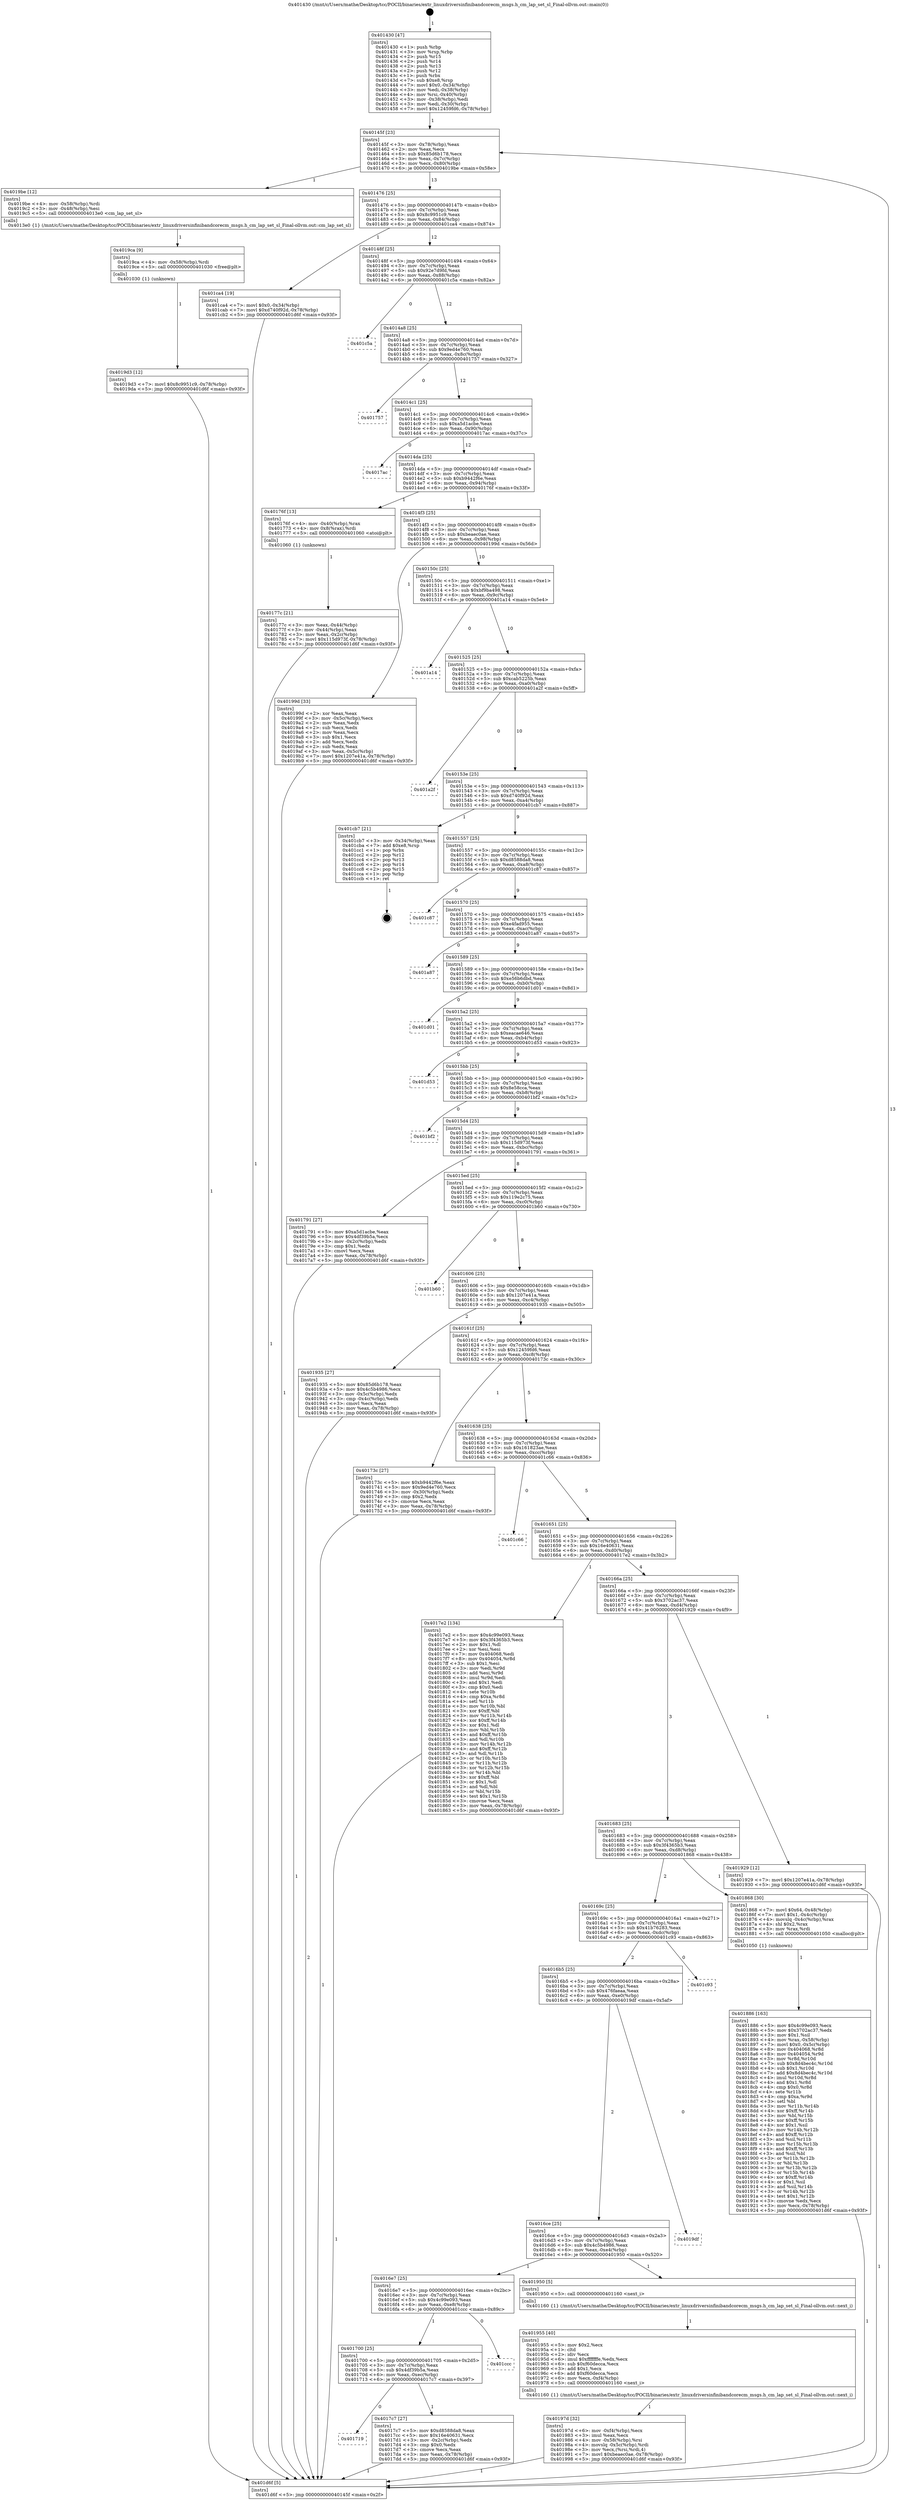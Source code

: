 digraph "0x401430" {
  label = "0x401430 (/mnt/c/Users/mathe/Desktop/tcc/POCII/binaries/extr_linuxdriversinfinibandcorecm_msgs.h_cm_lap_set_sl_Final-ollvm.out::main(0))"
  labelloc = "t"
  node[shape=record]

  Entry [label="",width=0.3,height=0.3,shape=circle,fillcolor=black,style=filled]
  "0x40145f" [label="{
     0x40145f [23]\l
     | [instrs]\l
     &nbsp;&nbsp;0x40145f \<+3\>: mov -0x78(%rbp),%eax\l
     &nbsp;&nbsp;0x401462 \<+2\>: mov %eax,%ecx\l
     &nbsp;&nbsp;0x401464 \<+6\>: sub $0x85d6b178,%ecx\l
     &nbsp;&nbsp;0x40146a \<+3\>: mov %eax,-0x7c(%rbp)\l
     &nbsp;&nbsp;0x40146d \<+3\>: mov %ecx,-0x80(%rbp)\l
     &nbsp;&nbsp;0x401470 \<+6\>: je 00000000004019be \<main+0x58e\>\l
  }"]
  "0x4019be" [label="{
     0x4019be [12]\l
     | [instrs]\l
     &nbsp;&nbsp;0x4019be \<+4\>: mov -0x58(%rbp),%rdi\l
     &nbsp;&nbsp;0x4019c2 \<+3\>: mov -0x48(%rbp),%esi\l
     &nbsp;&nbsp;0x4019c5 \<+5\>: call 00000000004013e0 \<cm_lap_set_sl\>\l
     | [calls]\l
     &nbsp;&nbsp;0x4013e0 \{1\} (/mnt/c/Users/mathe/Desktop/tcc/POCII/binaries/extr_linuxdriversinfinibandcorecm_msgs.h_cm_lap_set_sl_Final-ollvm.out::cm_lap_set_sl)\l
  }"]
  "0x401476" [label="{
     0x401476 [25]\l
     | [instrs]\l
     &nbsp;&nbsp;0x401476 \<+5\>: jmp 000000000040147b \<main+0x4b\>\l
     &nbsp;&nbsp;0x40147b \<+3\>: mov -0x7c(%rbp),%eax\l
     &nbsp;&nbsp;0x40147e \<+5\>: sub $0x8c9951c9,%eax\l
     &nbsp;&nbsp;0x401483 \<+6\>: mov %eax,-0x84(%rbp)\l
     &nbsp;&nbsp;0x401489 \<+6\>: je 0000000000401ca4 \<main+0x874\>\l
  }"]
  Exit [label="",width=0.3,height=0.3,shape=circle,fillcolor=black,style=filled,peripheries=2]
  "0x401ca4" [label="{
     0x401ca4 [19]\l
     | [instrs]\l
     &nbsp;&nbsp;0x401ca4 \<+7\>: movl $0x0,-0x34(%rbp)\l
     &nbsp;&nbsp;0x401cab \<+7\>: movl $0xd740f92d,-0x78(%rbp)\l
     &nbsp;&nbsp;0x401cb2 \<+5\>: jmp 0000000000401d6f \<main+0x93f\>\l
  }"]
  "0x40148f" [label="{
     0x40148f [25]\l
     | [instrs]\l
     &nbsp;&nbsp;0x40148f \<+5\>: jmp 0000000000401494 \<main+0x64\>\l
     &nbsp;&nbsp;0x401494 \<+3\>: mov -0x7c(%rbp),%eax\l
     &nbsp;&nbsp;0x401497 \<+5\>: sub $0x92e7d9fd,%eax\l
     &nbsp;&nbsp;0x40149c \<+6\>: mov %eax,-0x88(%rbp)\l
     &nbsp;&nbsp;0x4014a2 \<+6\>: je 0000000000401c5a \<main+0x82a\>\l
  }"]
  "0x4019d3" [label="{
     0x4019d3 [12]\l
     | [instrs]\l
     &nbsp;&nbsp;0x4019d3 \<+7\>: movl $0x8c9951c9,-0x78(%rbp)\l
     &nbsp;&nbsp;0x4019da \<+5\>: jmp 0000000000401d6f \<main+0x93f\>\l
  }"]
  "0x401c5a" [label="{
     0x401c5a\l
  }", style=dashed]
  "0x4014a8" [label="{
     0x4014a8 [25]\l
     | [instrs]\l
     &nbsp;&nbsp;0x4014a8 \<+5\>: jmp 00000000004014ad \<main+0x7d\>\l
     &nbsp;&nbsp;0x4014ad \<+3\>: mov -0x7c(%rbp),%eax\l
     &nbsp;&nbsp;0x4014b0 \<+5\>: sub $0x9ed4e760,%eax\l
     &nbsp;&nbsp;0x4014b5 \<+6\>: mov %eax,-0x8c(%rbp)\l
     &nbsp;&nbsp;0x4014bb \<+6\>: je 0000000000401757 \<main+0x327\>\l
  }"]
  "0x4019ca" [label="{
     0x4019ca [9]\l
     | [instrs]\l
     &nbsp;&nbsp;0x4019ca \<+4\>: mov -0x58(%rbp),%rdi\l
     &nbsp;&nbsp;0x4019ce \<+5\>: call 0000000000401030 \<free@plt\>\l
     | [calls]\l
     &nbsp;&nbsp;0x401030 \{1\} (unknown)\l
  }"]
  "0x401757" [label="{
     0x401757\l
  }", style=dashed]
  "0x4014c1" [label="{
     0x4014c1 [25]\l
     | [instrs]\l
     &nbsp;&nbsp;0x4014c1 \<+5\>: jmp 00000000004014c6 \<main+0x96\>\l
     &nbsp;&nbsp;0x4014c6 \<+3\>: mov -0x7c(%rbp),%eax\l
     &nbsp;&nbsp;0x4014c9 \<+5\>: sub $0xa5d1acbe,%eax\l
     &nbsp;&nbsp;0x4014ce \<+6\>: mov %eax,-0x90(%rbp)\l
     &nbsp;&nbsp;0x4014d4 \<+6\>: je 00000000004017ac \<main+0x37c\>\l
  }"]
  "0x40197d" [label="{
     0x40197d [32]\l
     | [instrs]\l
     &nbsp;&nbsp;0x40197d \<+6\>: mov -0xf4(%rbp),%ecx\l
     &nbsp;&nbsp;0x401983 \<+3\>: imul %eax,%ecx\l
     &nbsp;&nbsp;0x401986 \<+4\>: mov -0x58(%rbp),%rsi\l
     &nbsp;&nbsp;0x40198a \<+4\>: movslq -0x5c(%rbp),%rdi\l
     &nbsp;&nbsp;0x40198e \<+3\>: mov %ecx,(%rsi,%rdi,4)\l
     &nbsp;&nbsp;0x401991 \<+7\>: movl $0xbeaec0ae,-0x78(%rbp)\l
     &nbsp;&nbsp;0x401998 \<+5\>: jmp 0000000000401d6f \<main+0x93f\>\l
  }"]
  "0x4017ac" [label="{
     0x4017ac\l
  }", style=dashed]
  "0x4014da" [label="{
     0x4014da [25]\l
     | [instrs]\l
     &nbsp;&nbsp;0x4014da \<+5\>: jmp 00000000004014df \<main+0xaf\>\l
     &nbsp;&nbsp;0x4014df \<+3\>: mov -0x7c(%rbp),%eax\l
     &nbsp;&nbsp;0x4014e2 \<+5\>: sub $0xb9442f6e,%eax\l
     &nbsp;&nbsp;0x4014e7 \<+6\>: mov %eax,-0x94(%rbp)\l
     &nbsp;&nbsp;0x4014ed \<+6\>: je 000000000040176f \<main+0x33f\>\l
  }"]
  "0x401955" [label="{
     0x401955 [40]\l
     | [instrs]\l
     &nbsp;&nbsp;0x401955 \<+5\>: mov $0x2,%ecx\l
     &nbsp;&nbsp;0x40195a \<+1\>: cltd\l
     &nbsp;&nbsp;0x40195b \<+2\>: idiv %ecx\l
     &nbsp;&nbsp;0x40195d \<+6\>: imul $0xfffffffe,%edx,%ecx\l
     &nbsp;&nbsp;0x401963 \<+6\>: sub $0xf60decca,%ecx\l
     &nbsp;&nbsp;0x401969 \<+3\>: add $0x1,%ecx\l
     &nbsp;&nbsp;0x40196c \<+6\>: add $0xf60decca,%ecx\l
     &nbsp;&nbsp;0x401972 \<+6\>: mov %ecx,-0xf4(%rbp)\l
     &nbsp;&nbsp;0x401978 \<+5\>: call 0000000000401160 \<next_i\>\l
     | [calls]\l
     &nbsp;&nbsp;0x401160 \{1\} (/mnt/c/Users/mathe/Desktop/tcc/POCII/binaries/extr_linuxdriversinfinibandcorecm_msgs.h_cm_lap_set_sl_Final-ollvm.out::next_i)\l
  }"]
  "0x40176f" [label="{
     0x40176f [13]\l
     | [instrs]\l
     &nbsp;&nbsp;0x40176f \<+4\>: mov -0x40(%rbp),%rax\l
     &nbsp;&nbsp;0x401773 \<+4\>: mov 0x8(%rax),%rdi\l
     &nbsp;&nbsp;0x401777 \<+5\>: call 0000000000401060 \<atoi@plt\>\l
     | [calls]\l
     &nbsp;&nbsp;0x401060 \{1\} (unknown)\l
  }"]
  "0x4014f3" [label="{
     0x4014f3 [25]\l
     | [instrs]\l
     &nbsp;&nbsp;0x4014f3 \<+5\>: jmp 00000000004014f8 \<main+0xc8\>\l
     &nbsp;&nbsp;0x4014f8 \<+3\>: mov -0x7c(%rbp),%eax\l
     &nbsp;&nbsp;0x4014fb \<+5\>: sub $0xbeaec0ae,%eax\l
     &nbsp;&nbsp;0x401500 \<+6\>: mov %eax,-0x98(%rbp)\l
     &nbsp;&nbsp;0x401506 \<+6\>: je 000000000040199d \<main+0x56d\>\l
  }"]
  "0x401886" [label="{
     0x401886 [163]\l
     | [instrs]\l
     &nbsp;&nbsp;0x401886 \<+5\>: mov $0x4c99e093,%ecx\l
     &nbsp;&nbsp;0x40188b \<+5\>: mov $0x3702ac37,%edx\l
     &nbsp;&nbsp;0x401890 \<+3\>: mov $0x1,%sil\l
     &nbsp;&nbsp;0x401893 \<+4\>: mov %rax,-0x58(%rbp)\l
     &nbsp;&nbsp;0x401897 \<+7\>: movl $0x0,-0x5c(%rbp)\l
     &nbsp;&nbsp;0x40189e \<+8\>: mov 0x404068,%r8d\l
     &nbsp;&nbsp;0x4018a6 \<+8\>: mov 0x404054,%r9d\l
     &nbsp;&nbsp;0x4018ae \<+3\>: mov %r8d,%r10d\l
     &nbsp;&nbsp;0x4018b1 \<+7\>: sub $0x8d4bec4c,%r10d\l
     &nbsp;&nbsp;0x4018b8 \<+4\>: sub $0x1,%r10d\l
     &nbsp;&nbsp;0x4018bc \<+7\>: add $0x8d4bec4c,%r10d\l
     &nbsp;&nbsp;0x4018c3 \<+4\>: imul %r10d,%r8d\l
     &nbsp;&nbsp;0x4018c7 \<+4\>: and $0x1,%r8d\l
     &nbsp;&nbsp;0x4018cb \<+4\>: cmp $0x0,%r8d\l
     &nbsp;&nbsp;0x4018cf \<+4\>: sete %r11b\l
     &nbsp;&nbsp;0x4018d3 \<+4\>: cmp $0xa,%r9d\l
     &nbsp;&nbsp;0x4018d7 \<+3\>: setl %bl\l
     &nbsp;&nbsp;0x4018da \<+3\>: mov %r11b,%r14b\l
     &nbsp;&nbsp;0x4018dd \<+4\>: xor $0xff,%r14b\l
     &nbsp;&nbsp;0x4018e1 \<+3\>: mov %bl,%r15b\l
     &nbsp;&nbsp;0x4018e4 \<+4\>: xor $0xff,%r15b\l
     &nbsp;&nbsp;0x4018e8 \<+4\>: xor $0x1,%sil\l
     &nbsp;&nbsp;0x4018ec \<+3\>: mov %r14b,%r12b\l
     &nbsp;&nbsp;0x4018ef \<+4\>: and $0xff,%r12b\l
     &nbsp;&nbsp;0x4018f3 \<+3\>: and %sil,%r11b\l
     &nbsp;&nbsp;0x4018f6 \<+3\>: mov %r15b,%r13b\l
     &nbsp;&nbsp;0x4018f9 \<+4\>: and $0xff,%r13b\l
     &nbsp;&nbsp;0x4018fd \<+3\>: and %sil,%bl\l
     &nbsp;&nbsp;0x401900 \<+3\>: or %r11b,%r12b\l
     &nbsp;&nbsp;0x401903 \<+3\>: or %bl,%r13b\l
     &nbsp;&nbsp;0x401906 \<+3\>: xor %r13b,%r12b\l
     &nbsp;&nbsp;0x401909 \<+3\>: or %r15b,%r14b\l
     &nbsp;&nbsp;0x40190c \<+4\>: xor $0xff,%r14b\l
     &nbsp;&nbsp;0x401910 \<+4\>: or $0x1,%sil\l
     &nbsp;&nbsp;0x401914 \<+3\>: and %sil,%r14b\l
     &nbsp;&nbsp;0x401917 \<+3\>: or %r14b,%r12b\l
     &nbsp;&nbsp;0x40191a \<+4\>: test $0x1,%r12b\l
     &nbsp;&nbsp;0x40191e \<+3\>: cmovne %edx,%ecx\l
     &nbsp;&nbsp;0x401921 \<+3\>: mov %ecx,-0x78(%rbp)\l
     &nbsp;&nbsp;0x401924 \<+5\>: jmp 0000000000401d6f \<main+0x93f\>\l
  }"]
  "0x40199d" [label="{
     0x40199d [33]\l
     | [instrs]\l
     &nbsp;&nbsp;0x40199d \<+2\>: xor %eax,%eax\l
     &nbsp;&nbsp;0x40199f \<+3\>: mov -0x5c(%rbp),%ecx\l
     &nbsp;&nbsp;0x4019a2 \<+2\>: mov %eax,%edx\l
     &nbsp;&nbsp;0x4019a4 \<+2\>: sub %ecx,%edx\l
     &nbsp;&nbsp;0x4019a6 \<+2\>: mov %eax,%ecx\l
     &nbsp;&nbsp;0x4019a8 \<+3\>: sub $0x1,%ecx\l
     &nbsp;&nbsp;0x4019ab \<+2\>: add %ecx,%edx\l
     &nbsp;&nbsp;0x4019ad \<+2\>: sub %edx,%eax\l
     &nbsp;&nbsp;0x4019af \<+3\>: mov %eax,-0x5c(%rbp)\l
     &nbsp;&nbsp;0x4019b2 \<+7\>: movl $0x1207e41a,-0x78(%rbp)\l
     &nbsp;&nbsp;0x4019b9 \<+5\>: jmp 0000000000401d6f \<main+0x93f\>\l
  }"]
  "0x40150c" [label="{
     0x40150c [25]\l
     | [instrs]\l
     &nbsp;&nbsp;0x40150c \<+5\>: jmp 0000000000401511 \<main+0xe1\>\l
     &nbsp;&nbsp;0x401511 \<+3\>: mov -0x7c(%rbp),%eax\l
     &nbsp;&nbsp;0x401514 \<+5\>: sub $0xbf9ba498,%eax\l
     &nbsp;&nbsp;0x401519 \<+6\>: mov %eax,-0x9c(%rbp)\l
     &nbsp;&nbsp;0x40151f \<+6\>: je 0000000000401a14 \<main+0x5e4\>\l
  }"]
  "0x401719" [label="{
     0x401719\l
  }", style=dashed]
  "0x401a14" [label="{
     0x401a14\l
  }", style=dashed]
  "0x401525" [label="{
     0x401525 [25]\l
     | [instrs]\l
     &nbsp;&nbsp;0x401525 \<+5\>: jmp 000000000040152a \<main+0xfa\>\l
     &nbsp;&nbsp;0x40152a \<+3\>: mov -0x7c(%rbp),%eax\l
     &nbsp;&nbsp;0x40152d \<+5\>: sub $0xcab5225b,%eax\l
     &nbsp;&nbsp;0x401532 \<+6\>: mov %eax,-0xa0(%rbp)\l
     &nbsp;&nbsp;0x401538 \<+6\>: je 0000000000401a2f \<main+0x5ff\>\l
  }"]
  "0x4017c7" [label="{
     0x4017c7 [27]\l
     | [instrs]\l
     &nbsp;&nbsp;0x4017c7 \<+5\>: mov $0xd8588da8,%eax\l
     &nbsp;&nbsp;0x4017cc \<+5\>: mov $0x16e40631,%ecx\l
     &nbsp;&nbsp;0x4017d1 \<+3\>: mov -0x2c(%rbp),%edx\l
     &nbsp;&nbsp;0x4017d4 \<+3\>: cmp $0x0,%edx\l
     &nbsp;&nbsp;0x4017d7 \<+3\>: cmove %ecx,%eax\l
     &nbsp;&nbsp;0x4017da \<+3\>: mov %eax,-0x78(%rbp)\l
     &nbsp;&nbsp;0x4017dd \<+5\>: jmp 0000000000401d6f \<main+0x93f\>\l
  }"]
  "0x401a2f" [label="{
     0x401a2f\l
  }", style=dashed]
  "0x40153e" [label="{
     0x40153e [25]\l
     | [instrs]\l
     &nbsp;&nbsp;0x40153e \<+5\>: jmp 0000000000401543 \<main+0x113\>\l
     &nbsp;&nbsp;0x401543 \<+3\>: mov -0x7c(%rbp),%eax\l
     &nbsp;&nbsp;0x401546 \<+5\>: sub $0xd740f92d,%eax\l
     &nbsp;&nbsp;0x40154b \<+6\>: mov %eax,-0xa4(%rbp)\l
     &nbsp;&nbsp;0x401551 \<+6\>: je 0000000000401cb7 \<main+0x887\>\l
  }"]
  "0x401700" [label="{
     0x401700 [25]\l
     | [instrs]\l
     &nbsp;&nbsp;0x401700 \<+5\>: jmp 0000000000401705 \<main+0x2d5\>\l
     &nbsp;&nbsp;0x401705 \<+3\>: mov -0x7c(%rbp),%eax\l
     &nbsp;&nbsp;0x401708 \<+5\>: sub $0x4df39b5a,%eax\l
     &nbsp;&nbsp;0x40170d \<+6\>: mov %eax,-0xec(%rbp)\l
     &nbsp;&nbsp;0x401713 \<+6\>: je 00000000004017c7 \<main+0x397\>\l
  }"]
  "0x401cb7" [label="{
     0x401cb7 [21]\l
     | [instrs]\l
     &nbsp;&nbsp;0x401cb7 \<+3\>: mov -0x34(%rbp),%eax\l
     &nbsp;&nbsp;0x401cba \<+7\>: add $0xe8,%rsp\l
     &nbsp;&nbsp;0x401cc1 \<+1\>: pop %rbx\l
     &nbsp;&nbsp;0x401cc2 \<+2\>: pop %r12\l
     &nbsp;&nbsp;0x401cc4 \<+2\>: pop %r13\l
     &nbsp;&nbsp;0x401cc6 \<+2\>: pop %r14\l
     &nbsp;&nbsp;0x401cc8 \<+2\>: pop %r15\l
     &nbsp;&nbsp;0x401cca \<+1\>: pop %rbp\l
     &nbsp;&nbsp;0x401ccb \<+1\>: ret\l
  }"]
  "0x401557" [label="{
     0x401557 [25]\l
     | [instrs]\l
     &nbsp;&nbsp;0x401557 \<+5\>: jmp 000000000040155c \<main+0x12c\>\l
     &nbsp;&nbsp;0x40155c \<+3\>: mov -0x7c(%rbp),%eax\l
     &nbsp;&nbsp;0x40155f \<+5\>: sub $0xd8588da8,%eax\l
     &nbsp;&nbsp;0x401564 \<+6\>: mov %eax,-0xa8(%rbp)\l
     &nbsp;&nbsp;0x40156a \<+6\>: je 0000000000401c87 \<main+0x857\>\l
  }"]
  "0x401ccc" [label="{
     0x401ccc\l
  }", style=dashed]
  "0x401c87" [label="{
     0x401c87\l
  }", style=dashed]
  "0x401570" [label="{
     0x401570 [25]\l
     | [instrs]\l
     &nbsp;&nbsp;0x401570 \<+5\>: jmp 0000000000401575 \<main+0x145\>\l
     &nbsp;&nbsp;0x401575 \<+3\>: mov -0x7c(%rbp),%eax\l
     &nbsp;&nbsp;0x401578 \<+5\>: sub $0xe4fad955,%eax\l
     &nbsp;&nbsp;0x40157d \<+6\>: mov %eax,-0xac(%rbp)\l
     &nbsp;&nbsp;0x401583 \<+6\>: je 0000000000401a87 \<main+0x657\>\l
  }"]
  "0x4016e7" [label="{
     0x4016e7 [25]\l
     | [instrs]\l
     &nbsp;&nbsp;0x4016e7 \<+5\>: jmp 00000000004016ec \<main+0x2bc\>\l
     &nbsp;&nbsp;0x4016ec \<+3\>: mov -0x7c(%rbp),%eax\l
     &nbsp;&nbsp;0x4016ef \<+5\>: sub $0x4c99e093,%eax\l
     &nbsp;&nbsp;0x4016f4 \<+6\>: mov %eax,-0xe8(%rbp)\l
     &nbsp;&nbsp;0x4016fa \<+6\>: je 0000000000401ccc \<main+0x89c\>\l
  }"]
  "0x401a87" [label="{
     0x401a87\l
  }", style=dashed]
  "0x401589" [label="{
     0x401589 [25]\l
     | [instrs]\l
     &nbsp;&nbsp;0x401589 \<+5\>: jmp 000000000040158e \<main+0x15e\>\l
     &nbsp;&nbsp;0x40158e \<+3\>: mov -0x7c(%rbp),%eax\l
     &nbsp;&nbsp;0x401591 \<+5\>: sub $0xe56b6dbd,%eax\l
     &nbsp;&nbsp;0x401596 \<+6\>: mov %eax,-0xb0(%rbp)\l
     &nbsp;&nbsp;0x40159c \<+6\>: je 0000000000401d01 \<main+0x8d1\>\l
  }"]
  "0x401950" [label="{
     0x401950 [5]\l
     | [instrs]\l
     &nbsp;&nbsp;0x401950 \<+5\>: call 0000000000401160 \<next_i\>\l
     | [calls]\l
     &nbsp;&nbsp;0x401160 \{1\} (/mnt/c/Users/mathe/Desktop/tcc/POCII/binaries/extr_linuxdriversinfinibandcorecm_msgs.h_cm_lap_set_sl_Final-ollvm.out::next_i)\l
  }"]
  "0x401d01" [label="{
     0x401d01\l
  }", style=dashed]
  "0x4015a2" [label="{
     0x4015a2 [25]\l
     | [instrs]\l
     &nbsp;&nbsp;0x4015a2 \<+5\>: jmp 00000000004015a7 \<main+0x177\>\l
     &nbsp;&nbsp;0x4015a7 \<+3\>: mov -0x7c(%rbp),%eax\l
     &nbsp;&nbsp;0x4015aa \<+5\>: sub $0xeacae646,%eax\l
     &nbsp;&nbsp;0x4015af \<+6\>: mov %eax,-0xb4(%rbp)\l
     &nbsp;&nbsp;0x4015b5 \<+6\>: je 0000000000401d53 \<main+0x923\>\l
  }"]
  "0x4016ce" [label="{
     0x4016ce [25]\l
     | [instrs]\l
     &nbsp;&nbsp;0x4016ce \<+5\>: jmp 00000000004016d3 \<main+0x2a3\>\l
     &nbsp;&nbsp;0x4016d3 \<+3\>: mov -0x7c(%rbp),%eax\l
     &nbsp;&nbsp;0x4016d6 \<+5\>: sub $0x4c5b4986,%eax\l
     &nbsp;&nbsp;0x4016db \<+6\>: mov %eax,-0xe4(%rbp)\l
     &nbsp;&nbsp;0x4016e1 \<+6\>: je 0000000000401950 \<main+0x520\>\l
  }"]
  "0x401d53" [label="{
     0x401d53\l
  }", style=dashed]
  "0x4015bb" [label="{
     0x4015bb [25]\l
     | [instrs]\l
     &nbsp;&nbsp;0x4015bb \<+5\>: jmp 00000000004015c0 \<main+0x190\>\l
     &nbsp;&nbsp;0x4015c0 \<+3\>: mov -0x7c(%rbp),%eax\l
     &nbsp;&nbsp;0x4015c3 \<+5\>: sub $0x8e58cca,%eax\l
     &nbsp;&nbsp;0x4015c8 \<+6\>: mov %eax,-0xb8(%rbp)\l
     &nbsp;&nbsp;0x4015ce \<+6\>: je 0000000000401bf2 \<main+0x7c2\>\l
  }"]
  "0x4019df" [label="{
     0x4019df\l
  }", style=dashed]
  "0x401bf2" [label="{
     0x401bf2\l
  }", style=dashed]
  "0x4015d4" [label="{
     0x4015d4 [25]\l
     | [instrs]\l
     &nbsp;&nbsp;0x4015d4 \<+5\>: jmp 00000000004015d9 \<main+0x1a9\>\l
     &nbsp;&nbsp;0x4015d9 \<+3\>: mov -0x7c(%rbp),%eax\l
     &nbsp;&nbsp;0x4015dc \<+5\>: sub $0x115d973f,%eax\l
     &nbsp;&nbsp;0x4015e1 \<+6\>: mov %eax,-0xbc(%rbp)\l
     &nbsp;&nbsp;0x4015e7 \<+6\>: je 0000000000401791 \<main+0x361\>\l
  }"]
  "0x4016b5" [label="{
     0x4016b5 [25]\l
     | [instrs]\l
     &nbsp;&nbsp;0x4016b5 \<+5\>: jmp 00000000004016ba \<main+0x28a\>\l
     &nbsp;&nbsp;0x4016ba \<+3\>: mov -0x7c(%rbp),%eax\l
     &nbsp;&nbsp;0x4016bd \<+5\>: sub $0x476faeaa,%eax\l
     &nbsp;&nbsp;0x4016c2 \<+6\>: mov %eax,-0xe0(%rbp)\l
     &nbsp;&nbsp;0x4016c8 \<+6\>: je 00000000004019df \<main+0x5af\>\l
  }"]
  "0x401791" [label="{
     0x401791 [27]\l
     | [instrs]\l
     &nbsp;&nbsp;0x401791 \<+5\>: mov $0xa5d1acbe,%eax\l
     &nbsp;&nbsp;0x401796 \<+5\>: mov $0x4df39b5a,%ecx\l
     &nbsp;&nbsp;0x40179b \<+3\>: mov -0x2c(%rbp),%edx\l
     &nbsp;&nbsp;0x40179e \<+3\>: cmp $0x1,%edx\l
     &nbsp;&nbsp;0x4017a1 \<+3\>: cmovl %ecx,%eax\l
     &nbsp;&nbsp;0x4017a4 \<+3\>: mov %eax,-0x78(%rbp)\l
     &nbsp;&nbsp;0x4017a7 \<+5\>: jmp 0000000000401d6f \<main+0x93f\>\l
  }"]
  "0x4015ed" [label="{
     0x4015ed [25]\l
     | [instrs]\l
     &nbsp;&nbsp;0x4015ed \<+5\>: jmp 00000000004015f2 \<main+0x1c2\>\l
     &nbsp;&nbsp;0x4015f2 \<+3\>: mov -0x7c(%rbp),%eax\l
     &nbsp;&nbsp;0x4015f5 \<+5\>: sub $0x119e2c75,%eax\l
     &nbsp;&nbsp;0x4015fa \<+6\>: mov %eax,-0xc0(%rbp)\l
     &nbsp;&nbsp;0x401600 \<+6\>: je 0000000000401b60 \<main+0x730\>\l
  }"]
  "0x401c93" [label="{
     0x401c93\l
  }", style=dashed]
  "0x401b60" [label="{
     0x401b60\l
  }", style=dashed]
  "0x401606" [label="{
     0x401606 [25]\l
     | [instrs]\l
     &nbsp;&nbsp;0x401606 \<+5\>: jmp 000000000040160b \<main+0x1db\>\l
     &nbsp;&nbsp;0x40160b \<+3\>: mov -0x7c(%rbp),%eax\l
     &nbsp;&nbsp;0x40160e \<+5\>: sub $0x1207e41a,%eax\l
     &nbsp;&nbsp;0x401613 \<+6\>: mov %eax,-0xc4(%rbp)\l
     &nbsp;&nbsp;0x401619 \<+6\>: je 0000000000401935 \<main+0x505\>\l
  }"]
  "0x40169c" [label="{
     0x40169c [25]\l
     | [instrs]\l
     &nbsp;&nbsp;0x40169c \<+5\>: jmp 00000000004016a1 \<main+0x271\>\l
     &nbsp;&nbsp;0x4016a1 \<+3\>: mov -0x7c(%rbp),%eax\l
     &nbsp;&nbsp;0x4016a4 \<+5\>: sub $0x41b76283,%eax\l
     &nbsp;&nbsp;0x4016a9 \<+6\>: mov %eax,-0xdc(%rbp)\l
     &nbsp;&nbsp;0x4016af \<+6\>: je 0000000000401c93 \<main+0x863\>\l
  }"]
  "0x401935" [label="{
     0x401935 [27]\l
     | [instrs]\l
     &nbsp;&nbsp;0x401935 \<+5\>: mov $0x85d6b178,%eax\l
     &nbsp;&nbsp;0x40193a \<+5\>: mov $0x4c5b4986,%ecx\l
     &nbsp;&nbsp;0x40193f \<+3\>: mov -0x5c(%rbp),%edx\l
     &nbsp;&nbsp;0x401942 \<+3\>: cmp -0x4c(%rbp),%edx\l
     &nbsp;&nbsp;0x401945 \<+3\>: cmovl %ecx,%eax\l
     &nbsp;&nbsp;0x401948 \<+3\>: mov %eax,-0x78(%rbp)\l
     &nbsp;&nbsp;0x40194b \<+5\>: jmp 0000000000401d6f \<main+0x93f\>\l
  }"]
  "0x40161f" [label="{
     0x40161f [25]\l
     | [instrs]\l
     &nbsp;&nbsp;0x40161f \<+5\>: jmp 0000000000401624 \<main+0x1f4\>\l
     &nbsp;&nbsp;0x401624 \<+3\>: mov -0x7c(%rbp),%eax\l
     &nbsp;&nbsp;0x401627 \<+5\>: sub $0x12459fd6,%eax\l
     &nbsp;&nbsp;0x40162c \<+6\>: mov %eax,-0xc8(%rbp)\l
     &nbsp;&nbsp;0x401632 \<+6\>: je 000000000040173c \<main+0x30c\>\l
  }"]
  "0x401868" [label="{
     0x401868 [30]\l
     | [instrs]\l
     &nbsp;&nbsp;0x401868 \<+7\>: movl $0x64,-0x48(%rbp)\l
     &nbsp;&nbsp;0x40186f \<+7\>: movl $0x1,-0x4c(%rbp)\l
     &nbsp;&nbsp;0x401876 \<+4\>: movslq -0x4c(%rbp),%rax\l
     &nbsp;&nbsp;0x40187a \<+4\>: shl $0x2,%rax\l
     &nbsp;&nbsp;0x40187e \<+3\>: mov %rax,%rdi\l
     &nbsp;&nbsp;0x401881 \<+5\>: call 0000000000401050 \<malloc@plt\>\l
     | [calls]\l
     &nbsp;&nbsp;0x401050 \{1\} (unknown)\l
  }"]
  "0x40173c" [label="{
     0x40173c [27]\l
     | [instrs]\l
     &nbsp;&nbsp;0x40173c \<+5\>: mov $0xb9442f6e,%eax\l
     &nbsp;&nbsp;0x401741 \<+5\>: mov $0x9ed4e760,%ecx\l
     &nbsp;&nbsp;0x401746 \<+3\>: mov -0x30(%rbp),%edx\l
     &nbsp;&nbsp;0x401749 \<+3\>: cmp $0x2,%edx\l
     &nbsp;&nbsp;0x40174c \<+3\>: cmovne %ecx,%eax\l
     &nbsp;&nbsp;0x40174f \<+3\>: mov %eax,-0x78(%rbp)\l
     &nbsp;&nbsp;0x401752 \<+5\>: jmp 0000000000401d6f \<main+0x93f\>\l
  }"]
  "0x401638" [label="{
     0x401638 [25]\l
     | [instrs]\l
     &nbsp;&nbsp;0x401638 \<+5\>: jmp 000000000040163d \<main+0x20d\>\l
     &nbsp;&nbsp;0x40163d \<+3\>: mov -0x7c(%rbp),%eax\l
     &nbsp;&nbsp;0x401640 \<+5\>: sub $0x161823ae,%eax\l
     &nbsp;&nbsp;0x401645 \<+6\>: mov %eax,-0xcc(%rbp)\l
     &nbsp;&nbsp;0x40164b \<+6\>: je 0000000000401c66 \<main+0x836\>\l
  }"]
  "0x401d6f" [label="{
     0x401d6f [5]\l
     | [instrs]\l
     &nbsp;&nbsp;0x401d6f \<+5\>: jmp 000000000040145f \<main+0x2f\>\l
  }"]
  "0x401430" [label="{
     0x401430 [47]\l
     | [instrs]\l
     &nbsp;&nbsp;0x401430 \<+1\>: push %rbp\l
     &nbsp;&nbsp;0x401431 \<+3\>: mov %rsp,%rbp\l
     &nbsp;&nbsp;0x401434 \<+2\>: push %r15\l
     &nbsp;&nbsp;0x401436 \<+2\>: push %r14\l
     &nbsp;&nbsp;0x401438 \<+2\>: push %r13\l
     &nbsp;&nbsp;0x40143a \<+2\>: push %r12\l
     &nbsp;&nbsp;0x40143c \<+1\>: push %rbx\l
     &nbsp;&nbsp;0x40143d \<+7\>: sub $0xe8,%rsp\l
     &nbsp;&nbsp;0x401444 \<+7\>: movl $0x0,-0x34(%rbp)\l
     &nbsp;&nbsp;0x40144b \<+3\>: mov %edi,-0x38(%rbp)\l
     &nbsp;&nbsp;0x40144e \<+4\>: mov %rsi,-0x40(%rbp)\l
     &nbsp;&nbsp;0x401452 \<+3\>: mov -0x38(%rbp),%edi\l
     &nbsp;&nbsp;0x401455 \<+3\>: mov %edi,-0x30(%rbp)\l
     &nbsp;&nbsp;0x401458 \<+7\>: movl $0x12459fd6,-0x78(%rbp)\l
  }"]
  "0x40177c" [label="{
     0x40177c [21]\l
     | [instrs]\l
     &nbsp;&nbsp;0x40177c \<+3\>: mov %eax,-0x44(%rbp)\l
     &nbsp;&nbsp;0x40177f \<+3\>: mov -0x44(%rbp),%eax\l
     &nbsp;&nbsp;0x401782 \<+3\>: mov %eax,-0x2c(%rbp)\l
     &nbsp;&nbsp;0x401785 \<+7\>: movl $0x115d973f,-0x78(%rbp)\l
     &nbsp;&nbsp;0x40178c \<+5\>: jmp 0000000000401d6f \<main+0x93f\>\l
  }"]
  "0x401683" [label="{
     0x401683 [25]\l
     | [instrs]\l
     &nbsp;&nbsp;0x401683 \<+5\>: jmp 0000000000401688 \<main+0x258\>\l
     &nbsp;&nbsp;0x401688 \<+3\>: mov -0x7c(%rbp),%eax\l
     &nbsp;&nbsp;0x40168b \<+5\>: sub $0x3f4365b3,%eax\l
     &nbsp;&nbsp;0x401690 \<+6\>: mov %eax,-0xd8(%rbp)\l
     &nbsp;&nbsp;0x401696 \<+6\>: je 0000000000401868 \<main+0x438\>\l
  }"]
  "0x401c66" [label="{
     0x401c66\l
  }", style=dashed]
  "0x401651" [label="{
     0x401651 [25]\l
     | [instrs]\l
     &nbsp;&nbsp;0x401651 \<+5\>: jmp 0000000000401656 \<main+0x226\>\l
     &nbsp;&nbsp;0x401656 \<+3\>: mov -0x7c(%rbp),%eax\l
     &nbsp;&nbsp;0x401659 \<+5\>: sub $0x16e40631,%eax\l
     &nbsp;&nbsp;0x40165e \<+6\>: mov %eax,-0xd0(%rbp)\l
     &nbsp;&nbsp;0x401664 \<+6\>: je 00000000004017e2 \<main+0x3b2\>\l
  }"]
  "0x401929" [label="{
     0x401929 [12]\l
     | [instrs]\l
     &nbsp;&nbsp;0x401929 \<+7\>: movl $0x1207e41a,-0x78(%rbp)\l
     &nbsp;&nbsp;0x401930 \<+5\>: jmp 0000000000401d6f \<main+0x93f\>\l
  }"]
  "0x4017e2" [label="{
     0x4017e2 [134]\l
     | [instrs]\l
     &nbsp;&nbsp;0x4017e2 \<+5\>: mov $0x4c99e093,%eax\l
     &nbsp;&nbsp;0x4017e7 \<+5\>: mov $0x3f4365b3,%ecx\l
     &nbsp;&nbsp;0x4017ec \<+2\>: mov $0x1,%dl\l
     &nbsp;&nbsp;0x4017ee \<+2\>: xor %esi,%esi\l
     &nbsp;&nbsp;0x4017f0 \<+7\>: mov 0x404068,%edi\l
     &nbsp;&nbsp;0x4017f7 \<+8\>: mov 0x404054,%r8d\l
     &nbsp;&nbsp;0x4017ff \<+3\>: sub $0x1,%esi\l
     &nbsp;&nbsp;0x401802 \<+3\>: mov %edi,%r9d\l
     &nbsp;&nbsp;0x401805 \<+3\>: add %esi,%r9d\l
     &nbsp;&nbsp;0x401808 \<+4\>: imul %r9d,%edi\l
     &nbsp;&nbsp;0x40180c \<+3\>: and $0x1,%edi\l
     &nbsp;&nbsp;0x40180f \<+3\>: cmp $0x0,%edi\l
     &nbsp;&nbsp;0x401812 \<+4\>: sete %r10b\l
     &nbsp;&nbsp;0x401816 \<+4\>: cmp $0xa,%r8d\l
     &nbsp;&nbsp;0x40181a \<+4\>: setl %r11b\l
     &nbsp;&nbsp;0x40181e \<+3\>: mov %r10b,%bl\l
     &nbsp;&nbsp;0x401821 \<+3\>: xor $0xff,%bl\l
     &nbsp;&nbsp;0x401824 \<+3\>: mov %r11b,%r14b\l
     &nbsp;&nbsp;0x401827 \<+4\>: xor $0xff,%r14b\l
     &nbsp;&nbsp;0x40182b \<+3\>: xor $0x1,%dl\l
     &nbsp;&nbsp;0x40182e \<+3\>: mov %bl,%r15b\l
     &nbsp;&nbsp;0x401831 \<+4\>: and $0xff,%r15b\l
     &nbsp;&nbsp;0x401835 \<+3\>: and %dl,%r10b\l
     &nbsp;&nbsp;0x401838 \<+3\>: mov %r14b,%r12b\l
     &nbsp;&nbsp;0x40183b \<+4\>: and $0xff,%r12b\l
     &nbsp;&nbsp;0x40183f \<+3\>: and %dl,%r11b\l
     &nbsp;&nbsp;0x401842 \<+3\>: or %r10b,%r15b\l
     &nbsp;&nbsp;0x401845 \<+3\>: or %r11b,%r12b\l
     &nbsp;&nbsp;0x401848 \<+3\>: xor %r12b,%r15b\l
     &nbsp;&nbsp;0x40184b \<+3\>: or %r14b,%bl\l
     &nbsp;&nbsp;0x40184e \<+3\>: xor $0xff,%bl\l
     &nbsp;&nbsp;0x401851 \<+3\>: or $0x1,%dl\l
     &nbsp;&nbsp;0x401854 \<+2\>: and %dl,%bl\l
     &nbsp;&nbsp;0x401856 \<+3\>: or %bl,%r15b\l
     &nbsp;&nbsp;0x401859 \<+4\>: test $0x1,%r15b\l
     &nbsp;&nbsp;0x40185d \<+3\>: cmovne %ecx,%eax\l
     &nbsp;&nbsp;0x401860 \<+3\>: mov %eax,-0x78(%rbp)\l
     &nbsp;&nbsp;0x401863 \<+5\>: jmp 0000000000401d6f \<main+0x93f\>\l
  }"]
  "0x40166a" [label="{
     0x40166a [25]\l
     | [instrs]\l
     &nbsp;&nbsp;0x40166a \<+5\>: jmp 000000000040166f \<main+0x23f\>\l
     &nbsp;&nbsp;0x40166f \<+3\>: mov -0x7c(%rbp),%eax\l
     &nbsp;&nbsp;0x401672 \<+5\>: sub $0x3702ac37,%eax\l
     &nbsp;&nbsp;0x401677 \<+6\>: mov %eax,-0xd4(%rbp)\l
     &nbsp;&nbsp;0x40167d \<+6\>: je 0000000000401929 \<main+0x4f9\>\l
  }"]
  Entry -> "0x401430" [label=" 1"]
  "0x40145f" -> "0x4019be" [label=" 1"]
  "0x40145f" -> "0x401476" [label=" 13"]
  "0x401cb7" -> Exit [label=" 1"]
  "0x401476" -> "0x401ca4" [label=" 1"]
  "0x401476" -> "0x40148f" [label=" 12"]
  "0x401ca4" -> "0x401d6f" [label=" 1"]
  "0x40148f" -> "0x401c5a" [label=" 0"]
  "0x40148f" -> "0x4014a8" [label=" 12"]
  "0x4019d3" -> "0x401d6f" [label=" 1"]
  "0x4014a8" -> "0x401757" [label=" 0"]
  "0x4014a8" -> "0x4014c1" [label=" 12"]
  "0x4019ca" -> "0x4019d3" [label=" 1"]
  "0x4014c1" -> "0x4017ac" [label=" 0"]
  "0x4014c1" -> "0x4014da" [label=" 12"]
  "0x4019be" -> "0x4019ca" [label=" 1"]
  "0x4014da" -> "0x40176f" [label=" 1"]
  "0x4014da" -> "0x4014f3" [label=" 11"]
  "0x40199d" -> "0x401d6f" [label=" 1"]
  "0x4014f3" -> "0x40199d" [label=" 1"]
  "0x4014f3" -> "0x40150c" [label=" 10"]
  "0x40197d" -> "0x401d6f" [label=" 1"]
  "0x40150c" -> "0x401a14" [label=" 0"]
  "0x40150c" -> "0x401525" [label=" 10"]
  "0x401955" -> "0x40197d" [label=" 1"]
  "0x401525" -> "0x401a2f" [label=" 0"]
  "0x401525" -> "0x40153e" [label=" 10"]
  "0x401950" -> "0x401955" [label=" 1"]
  "0x40153e" -> "0x401cb7" [label=" 1"]
  "0x40153e" -> "0x401557" [label=" 9"]
  "0x401929" -> "0x401d6f" [label=" 1"]
  "0x401557" -> "0x401c87" [label=" 0"]
  "0x401557" -> "0x401570" [label=" 9"]
  "0x401886" -> "0x401d6f" [label=" 1"]
  "0x401570" -> "0x401a87" [label=" 0"]
  "0x401570" -> "0x401589" [label=" 9"]
  "0x4017e2" -> "0x401d6f" [label=" 1"]
  "0x401589" -> "0x401d01" [label=" 0"]
  "0x401589" -> "0x4015a2" [label=" 9"]
  "0x4017c7" -> "0x401d6f" [label=" 1"]
  "0x4015a2" -> "0x401d53" [label=" 0"]
  "0x4015a2" -> "0x4015bb" [label=" 9"]
  "0x401700" -> "0x4017c7" [label=" 1"]
  "0x4015bb" -> "0x401bf2" [label=" 0"]
  "0x4015bb" -> "0x4015d4" [label=" 9"]
  "0x401935" -> "0x401d6f" [label=" 2"]
  "0x4015d4" -> "0x401791" [label=" 1"]
  "0x4015d4" -> "0x4015ed" [label=" 8"]
  "0x4016e7" -> "0x401ccc" [label=" 0"]
  "0x4015ed" -> "0x401b60" [label=" 0"]
  "0x4015ed" -> "0x401606" [label=" 8"]
  "0x401868" -> "0x401886" [label=" 1"]
  "0x401606" -> "0x401935" [label=" 2"]
  "0x401606" -> "0x40161f" [label=" 6"]
  "0x4016ce" -> "0x401950" [label=" 1"]
  "0x40161f" -> "0x40173c" [label=" 1"]
  "0x40161f" -> "0x401638" [label=" 5"]
  "0x40173c" -> "0x401d6f" [label=" 1"]
  "0x401430" -> "0x40145f" [label=" 1"]
  "0x401d6f" -> "0x40145f" [label=" 13"]
  "0x40176f" -> "0x40177c" [label=" 1"]
  "0x40177c" -> "0x401d6f" [label=" 1"]
  "0x401791" -> "0x401d6f" [label=" 1"]
  "0x401700" -> "0x401719" [label=" 0"]
  "0x401638" -> "0x401c66" [label=" 0"]
  "0x401638" -> "0x401651" [label=" 5"]
  "0x4016b5" -> "0x4019df" [label=" 0"]
  "0x401651" -> "0x4017e2" [label=" 1"]
  "0x401651" -> "0x40166a" [label=" 4"]
  "0x4016e7" -> "0x401700" [label=" 1"]
  "0x40166a" -> "0x401929" [label=" 1"]
  "0x40166a" -> "0x401683" [label=" 3"]
  "0x4016b5" -> "0x4016ce" [label=" 2"]
  "0x401683" -> "0x401868" [label=" 1"]
  "0x401683" -> "0x40169c" [label=" 2"]
  "0x4016ce" -> "0x4016e7" [label=" 1"]
  "0x40169c" -> "0x401c93" [label=" 0"]
  "0x40169c" -> "0x4016b5" [label=" 2"]
}
